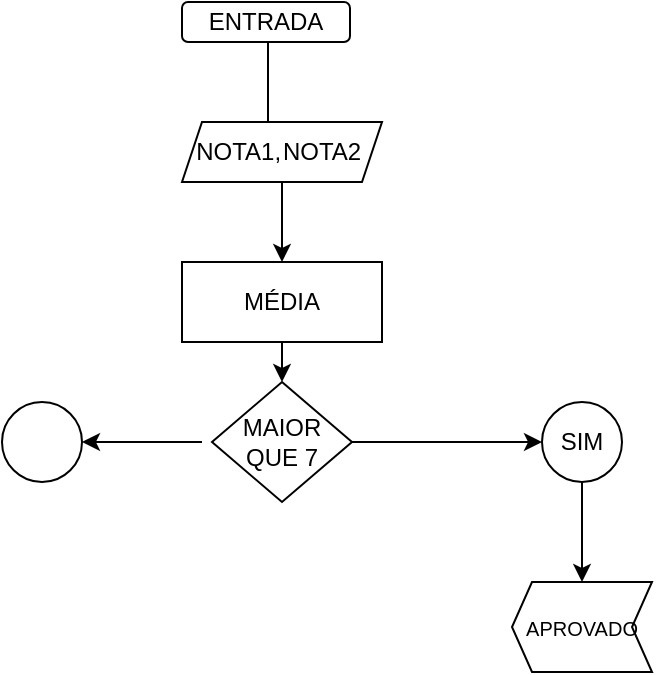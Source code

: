 <mxfile version="14.9.5" type="github">
  <diagram id="jcTOxEiZp0Malr8Zv1Tt" name="Page-1">
    <mxGraphModel dx="599" dy="332" grid="1" gridSize="10" guides="1" tooltips="1" connect="1" arrows="1" fold="1" page="1" pageScale="1" pageWidth="827" pageHeight="1169" math="0" shadow="0">
      <root>
        <mxCell id="0" />
        <mxCell id="1" parent="0" />
        <mxCell id="y26HUDfeUxLxe6HiMWJv-1" value="" style="rounded=1;whiteSpace=wrap;html=1;" vertex="1" parent="1">
          <mxGeometry x="370" y="20" width="84" height="20" as="geometry" />
        </mxCell>
        <mxCell id="y26HUDfeUxLxe6HiMWJv-2" value="" style="endArrow=none;html=1;" edge="1" parent="1">
          <mxGeometry width="50" height="50" relative="1" as="geometry">
            <mxPoint x="413" y="90" as="sourcePoint" />
            <mxPoint x="413" y="40" as="targetPoint" />
            <Array as="points">
              <mxPoint x="413" y="80" />
            </Array>
          </mxGeometry>
        </mxCell>
        <mxCell id="y26HUDfeUxLxe6HiMWJv-16" style="edgeStyle=orthogonalEdgeStyle;rounded=0;orthogonalLoop=1;jettySize=auto;html=1;exitX=0.5;exitY=1;exitDx=0;exitDy=0;" edge="1" parent="1" source="y26HUDfeUxLxe6HiMWJv-6" target="y26HUDfeUxLxe6HiMWJv-11">
          <mxGeometry relative="1" as="geometry" />
        </mxCell>
        <mxCell id="y26HUDfeUxLxe6HiMWJv-6" value="" style="shape=parallelogram;perimeter=parallelogramPerimeter;whiteSpace=wrap;html=1;fixedSize=1;size=10;" vertex="1" parent="1">
          <mxGeometry x="370" y="80" width="100" height="30" as="geometry" />
        </mxCell>
        <mxCell id="y26HUDfeUxLxe6HiMWJv-7" value="ENTRADA" style="text;html=1;strokeColor=none;fillColor=none;align=center;verticalAlign=middle;whiteSpace=wrap;rounded=0;" vertex="1" parent="1">
          <mxGeometry x="392" y="20" width="40" height="20" as="geometry" />
        </mxCell>
        <mxCell id="y26HUDfeUxLxe6HiMWJv-8" value="NOTA1,&amp;nbsp;" style="text;html=1;strokeColor=none;fillColor=none;align=center;verticalAlign=middle;whiteSpace=wrap;rounded=0;" vertex="1" parent="1">
          <mxGeometry x="380" y="85" width="40" height="20" as="geometry" />
        </mxCell>
        <mxCell id="y26HUDfeUxLxe6HiMWJv-9" value="NOTA2" style="text;html=1;strokeColor=none;fillColor=none;align=center;verticalAlign=middle;whiteSpace=wrap;rounded=0;" vertex="1" parent="1">
          <mxGeometry x="420" y="85" width="40" height="20" as="geometry" />
        </mxCell>
        <mxCell id="y26HUDfeUxLxe6HiMWJv-21" style="edgeStyle=orthogonalEdgeStyle;rounded=0;orthogonalLoop=1;jettySize=auto;html=1;exitX=0.5;exitY=1;exitDx=0;exitDy=0;entryX=0.5;entryY=0;entryDx=0;entryDy=0;" edge="1" parent="1" source="y26HUDfeUxLxe6HiMWJv-11">
          <mxGeometry relative="1" as="geometry">
            <mxPoint x="420" y="210" as="targetPoint" />
          </mxGeometry>
        </mxCell>
        <mxCell id="y26HUDfeUxLxe6HiMWJv-11" value="" style="rounded=0;whiteSpace=wrap;html=1;" vertex="1" parent="1">
          <mxGeometry x="370" y="150" width="100" height="40" as="geometry" />
        </mxCell>
        <mxCell id="y26HUDfeUxLxe6HiMWJv-17" value="MÉDIA" style="text;html=1;strokeColor=none;fillColor=none;align=center;verticalAlign=middle;whiteSpace=wrap;rounded=0;" vertex="1" parent="1">
          <mxGeometry x="400" y="160" width="40" height="20" as="geometry" />
        </mxCell>
        <mxCell id="y26HUDfeUxLxe6HiMWJv-34" value="" style="edgeStyle=orthogonalEdgeStyle;rounded=0;orthogonalLoop=1;jettySize=auto;html=1;" edge="1" parent="1" source="y26HUDfeUxLxe6HiMWJv-26" target="y26HUDfeUxLxe6HiMWJv-33">
          <mxGeometry relative="1" as="geometry" />
        </mxCell>
        <mxCell id="y26HUDfeUxLxe6HiMWJv-26" value="" style="rhombus;whiteSpace=wrap;html=1;" vertex="1" parent="1">
          <mxGeometry x="385" y="210" width="70" height="60" as="geometry" />
        </mxCell>
        <mxCell id="y26HUDfeUxLxe6HiMWJv-41" value="" style="edgeStyle=orthogonalEdgeStyle;rounded=0;orthogonalLoop=1;jettySize=auto;html=1;" edge="1" parent="1" target="y26HUDfeUxLxe6HiMWJv-40">
          <mxGeometry relative="1" as="geometry">
            <mxPoint x="380" y="240" as="sourcePoint" />
            <Array as="points">
              <mxPoint x="370" y="240" />
              <mxPoint x="370" y="240" />
            </Array>
          </mxGeometry>
        </mxCell>
        <mxCell id="y26HUDfeUxLxe6HiMWJv-27" value="MAIOR QUE 7" style="text;html=1;strokeColor=none;fillColor=none;align=center;verticalAlign=middle;whiteSpace=wrap;rounded=0;" vertex="1" parent="1">
          <mxGeometry x="400" y="230" width="40" height="20" as="geometry" />
        </mxCell>
        <mxCell id="y26HUDfeUxLxe6HiMWJv-29" value="" style="shape=step;perimeter=stepPerimeter;whiteSpace=wrap;html=1;fixedSize=1;direction=west;size=10;" vertex="1" parent="1">
          <mxGeometry x="535" y="310" width="70" height="45" as="geometry" />
        </mxCell>
        <mxCell id="y26HUDfeUxLxe6HiMWJv-35" value="" style="edgeStyle=orthogonalEdgeStyle;rounded=0;orthogonalLoop=1;jettySize=auto;html=1;" edge="1" parent="1" source="y26HUDfeUxLxe6HiMWJv-33" target="y26HUDfeUxLxe6HiMWJv-29">
          <mxGeometry relative="1" as="geometry" />
        </mxCell>
        <mxCell id="y26HUDfeUxLxe6HiMWJv-33" value="" style="ellipse;whiteSpace=wrap;html=1;aspect=fixed;" vertex="1" parent="1">
          <mxGeometry x="550" y="220" width="40" height="40" as="geometry" />
        </mxCell>
        <mxCell id="y26HUDfeUxLxe6HiMWJv-36" value="SIM" style="text;html=1;strokeColor=none;fillColor=none;align=center;verticalAlign=middle;whiteSpace=wrap;rounded=0;" vertex="1" parent="1">
          <mxGeometry x="550" y="230" width="40" height="20" as="geometry" />
        </mxCell>
        <mxCell id="y26HUDfeUxLxe6HiMWJv-37" value="&lt;font style=&quot;font-size: 10px&quot;&gt;APROVADO&lt;/font&gt;" style="text;html=1;strokeColor=none;fillColor=none;align=center;verticalAlign=middle;whiteSpace=wrap;rounded=0;" vertex="1" parent="1">
          <mxGeometry x="530" y="322.5" width="80" height="20" as="geometry" />
        </mxCell>
        <mxCell id="y26HUDfeUxLxe6HiMWJv-40" value="" style="ellipse;whiteSpace=wrap;html=1;aspect=fixed;" vertex="1" parent="1">
          <mxGeometry x="280" y="220" width="40" height="40" as="geometry" />
        </mxCell>
      </root>
    </mxGraphModel>
  </diagram>
</mxfile>
